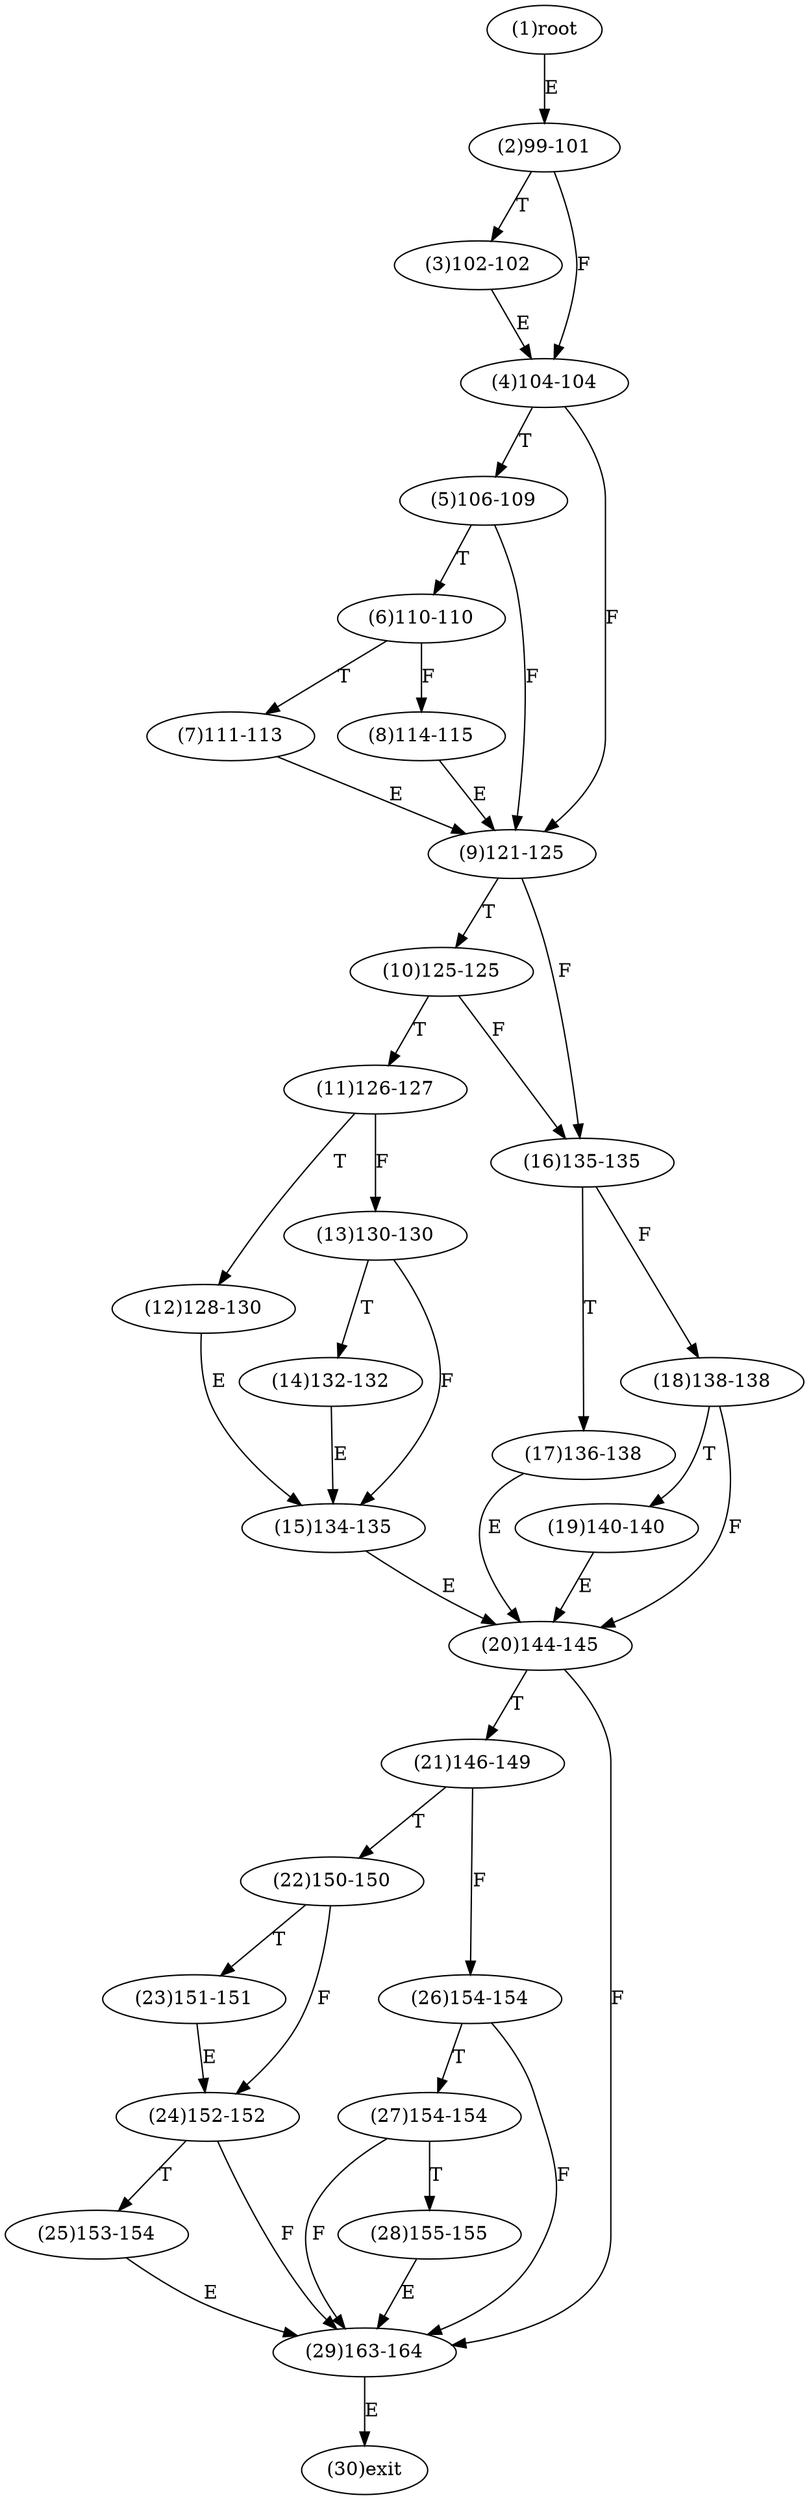 digraph "" { 
1[ label="(1)root"];
2[ label="(2)99-101"];
3[ label="(3)102-102"];
4[ label="(4)104-104"];
5[ label="(5)106-109"];
6[ label="(6)110-110"];
7[ label="(7)111-113"];
8[ label="(8)114-115"];
9[ label="(9)121-125"];
10[ label="(10)125-125"];
11[ label="(11)126-127"];
12[ label="(12)128-130"];
13[ label="(13)130-130"];
14[ label="(14)132-132"];
15[ label="(15)134-135"];
17[ label="(17)136-138"];
16[ label="(16)135-135"];
19[ label="(19)140-140"];
18[ label="(18)138-138"];
21[ label="(21)146-149"];
20[ label="(20)144-145"];
23[ label="(23)151-151"];
22[ label="(22)150-150"];
25[ label="(25)153-154"];
24[ label="(24)152-152"];
27[ label="(27)154-154"];
26[ label="(26)154-154"];
29[ label="(29)163-164"];
28[ label="(28)155-155"];
30[ label="(30)exit"];
1->2[ label="E"];
2->4[ label="F"];
2->3[ label="T"];
3->4[ label="E"];
4->9[ label="F"];
4->5[ label="T"];
5->9[ label="F"];
5->6[ label="T"];
6->8[ label="F"];
6->7[ label="T"];
7->9[ label="E"];
8->9[ label="E"];
9->16[ label="F"];
9->10[ label="T"];
10->16[ label="F"];
10->11[ label="T"];
11->13[ label="F"];
11->12[ label="T"];
12->15[ label="E"];
13->15[ label="F"];
13->14[ label="T"];
14->15[ label="E"];
15->20[ label="E"];
16->18[ label="F"];
16->17[ label="T"];
17->20[ label="E"];
18->20[ label="F"];
18->19[ label="T"];
19->20[ label="E"];
20->29[ label="F"];
20->21[ label="T"];
21->26[ label="F"];
21->22[ label="T"];
22->24[ label="F"];
22->23[ label="T"];
23->24[ label="E"];
24->29[ label="F"];
24->25[ label="T"];
25->29[ label="E"];
26->29[ label="F"];
26->27[ label="T"];
27->29[ label="F"];
27->28[ label="T"];
28->29[ label="E"];
29->30[ label="E"];
}
